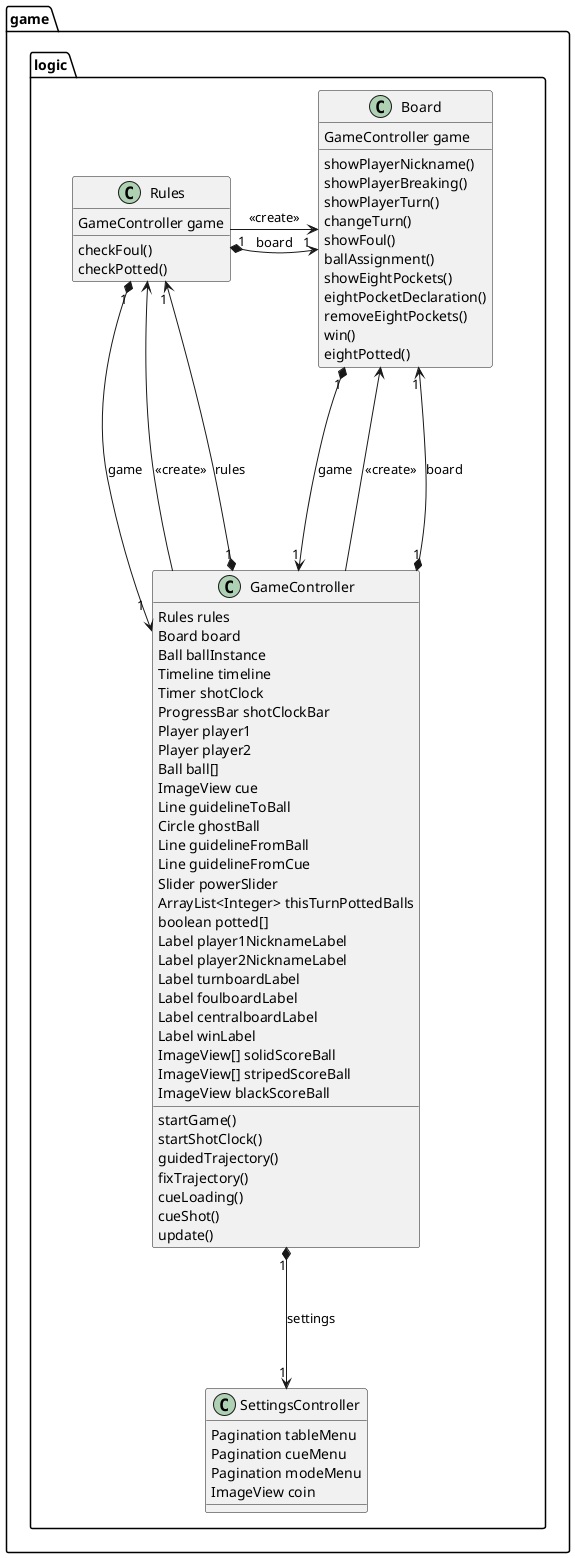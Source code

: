 @startuml logic

package game.logic {

    class SettingsController {
        Pagination tableMenu
        Pagination cueMenu
        Pagination modeMenu
        ImageView coin
    }

    class GameController {
        Rules rules
        Board board
        Ball ballInstance
        Timeline timeline
        Timer shotClock
        ProgressBar shotClockBar
        Player player1
        Player player2
        Ball ball[]
        ImageView cue
        Line guidelineToBall
        Circle ghostBall
        Line guidelineFromBall
        Line guidelineFromCue
        Slider powerSlider
        ArrayList<Integer> thisTurnPottedBalls
        boolean potted[]
        Label player1NicknameLabel
        Label player2NicknameLabel
        Label turnboardLabel
        Label foulboardLabel
        Label centralboardLabel
        Label winLabel
        ImageView[] solidScoreBall
        ImageView[] stripedScoreBall
        ImageView blackScoreBall
        startGame()
        startShotClock()
        guidedTrajectory()
        fixTrajectory()
        cueLoading()
        cueShot()
        update()
    }

    class Rules {
        GameController game
        checkFoul()
        checkPotted()
    }

    class Board {
        GameController game
        showPlayerNickname()
        showPlayerBreaking()
        showPlayerTurn()
        changeTurn()
        showFoul()
        ballAssignment()
        showEightPockets()
        eightPocketDeclaration()
        removeEightPockets()
        win()
        eightPotted()
    }

    GameController "1" *---> "1" SettingsController: settings

    GameController ----> Rules: <<create>>
    GameController "1" *----> "1" Rules: rules
    Rules "1" *----> "1" GameController: game

    GameController ----> Board: <<create>>
    GameController "1" *----> "1" Board: board
    Board "1" *----> "1" GameController: game

    Rules -> Board: <<create>>
    Rules "1" *-> "1" Board: board
    
}

@enduml